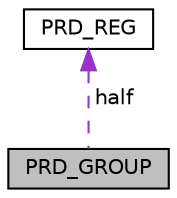 digraph "PRD_GROUP"
{
  edge [fontname="Helvetica",fontsize="10",labelfontname="Helvetica",labelfontsize="10"];
  node [fontname="Helvetica",fontsize="10",shape=record];
  Node1 [label="PRD_GROUP",height=0.2,width=0.4,color="black", fillcolor="grey75", style="filled", fontcolor="black"];
  Node2 -> Node1 [dir="back",color="darkorchid3",fontsize="10",style="dashed",label=" half" ,fontname="Helvetica"];
  Node2 [label="PRD_REG",height=0.2,width=0.4,color="black", fillcolor="white", style="filled",URL="$struct_p_r_d___r_e_g.html"];
}
